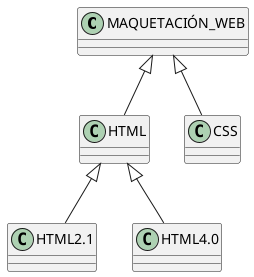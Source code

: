 @startuml 
 set namespaceSeparator none
MAQUETACIÓN_WEB <|-- HTML
HTML <|-- HTML2.1
HTML <|-- HTML4.0
MAQUETACIÓN_WEB <|-- CSS
@enduml
